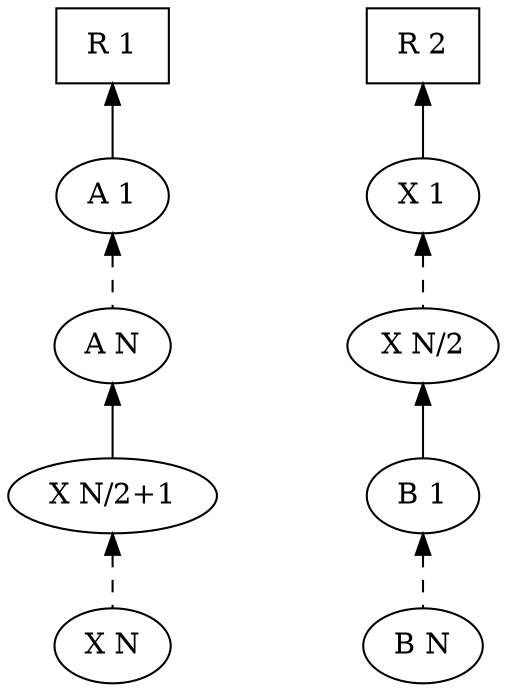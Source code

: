 // tuto : http://www.tonyballantyne.com/graphs.html
// doc : http://graphviz.org/pdf/dotguide.pdf
// doc attribut : www.graphviz.org/doc/info/attrs.html 


digraph plan{
    nodesep=1.0 // increases the separation between nodes
    //node [shape=circle, fontname="Verdana"]
    edge [dir=back]

    R1 [label="R 1", shape=box]
    R2 [label="R 2", shape=box]
    
    A_1 [label="A 1"]
    A_N [label="A N"]
    B_1 [label="B 1"]
    B_N [label="B N"]
    X_1 [label="X 1"]
    X_N2 [label="X N/2"]
    X_N21 [label="X N/2+1"]
    X_N [label="X N"]

    R1 -> A_1 
    A_1 -> A_N [style=dashed] 
    A_N-> X_N21 
    X_N21-> X_N [style=dashed]
    R2 -> X_1 
    X_1-> X_N2 [style=dashed]
    X_N2 -> B_1
    B_1 -> B_N [style=dashed]

}
